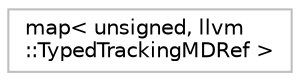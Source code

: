 digraph "Graphical Class Hierarchy"
{
 // LATEX_PDF_SIZE
  bgcolor="transparent";
  edge [fontname="Helvetica",fontsize="10",labelfontname="Helvetica",labelfontsize="10"];
  node [fontname="Helvetica",fontsize="10",shape=record];
  rankdir="LR";
  Node0 [label="map\< unsigned, llvm\l::TypedTrackingMDRef \>",height=0.2,width=0.4,color="grey75",tooltip=" "];
}

